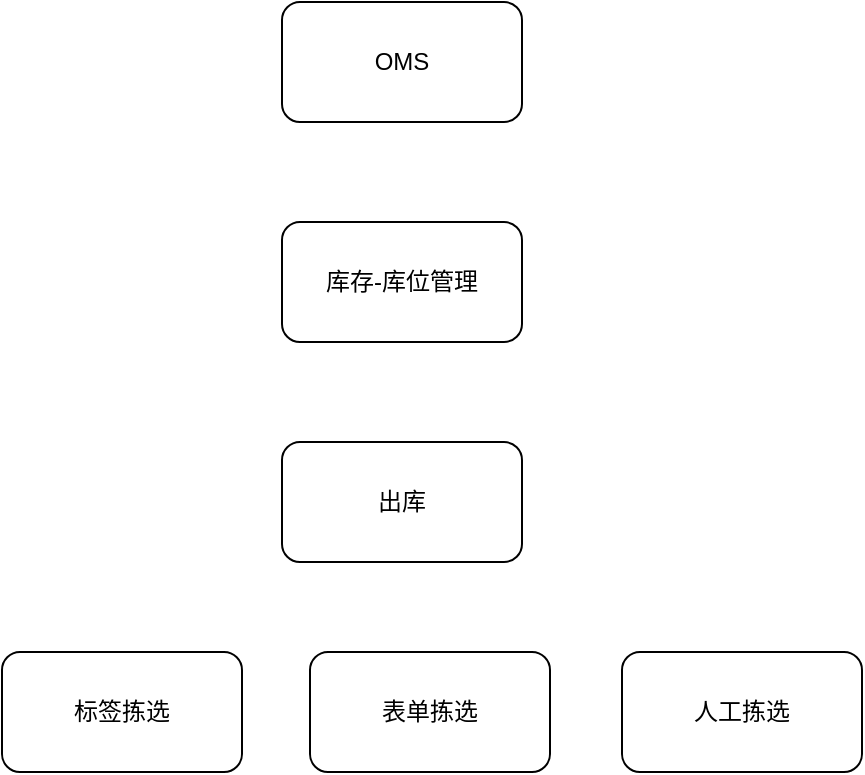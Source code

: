 <mxfile version="13.3.1" type="github"><diagram id="wTaDdBfNsC7Vzz8zb2O0" name="Page-1"><mxGraphModel dx="1422" dy="762" grid="1" gridSize="10" guides="1" tooltips="1" connect="1" arrows="1" fold="1" page="1" pageScale="1" pageWidth="827" pageHeight="1169" math="0" shadow="0"><root><mxCell id="0"/><mxCell id="1" parent="0"/><mxCell id="E6nRmkfIMLZ5QuFPq0Zu-1" value="OMS" style="rounded=1;whiteSpace=wrap;html=1;" parent="1" vertex="1"><mxGeometry x="340" y="260" width="120" height="60" as="geometry"/></mxCell><mxCell id="E6nRmkfIMLZ5QuFPq0Zu-2" value="库存-库位管理" style="rounded=1;whiteSpace=wrap;html=1;" parent="1" vertex="1"><mxGeometry x="340" y="370" width="120" height="60" as="geometry"/></mxCell><mxCell id="E6nRmkfIMLZ5QuFPq0Zu-3" value="出库" style="rounded=1;whiteSpace=wrap;html=1;" parent="1" vertex="1"><mxGeometry x="340" y="480" width="120" height="60" as="geometry"/></mxCell><mxCell id="E6nRmkfIMLZ5QuFPq0Zu-4" value="标签拣选" style="rounded=1;whiteSpace=wrap;html=1;" parent="1" vertex="1"><mxGeometry x="200" y="585" width="120" height="60" as="geometry"/></mxCell><mxCell id="E6nRmkfIMLZ5QuFPq0Zu-5" value="表单拣选" style="rounded=1;whiteSpace=wrap;html=1;" parent="1" vertex="1"><mxGeometry x="354" y="585" width="120" height="60" as="geometry"/></mxCell><mxCell id="E6nRmkfIMLZ5QuFPq0Zu-6" value="人工拣选" style="rounded=1;whiteSpace=wrap;html=1;" parent="1" vertex="1"><mxGeometry x="510" y="585" width="120" height="60" as="geometry"/></mxCell></root></mxGraphModel></diagram></mxfile>